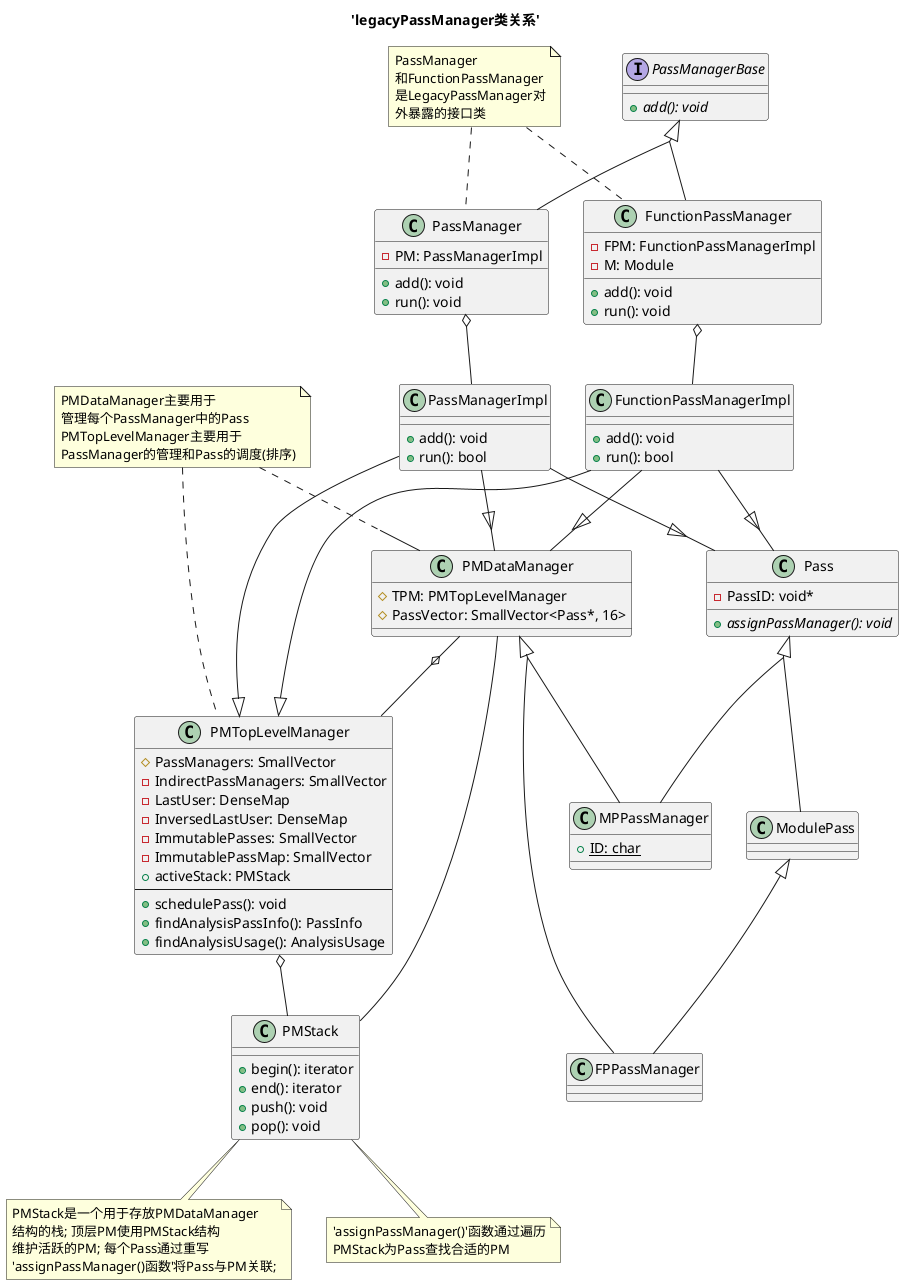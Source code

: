 @startuml

title 'legacyPassManager类关系'

skinparam groupInheritance 2

top to bottom direction

' 类定义

' Pass管理器抽象接口
interface PassManagerBase {
  {abstract} +add(): void
}

together {

  ' legacy PassManager管理FunctionPass
  class FunctionPassManager {
    + add(): void
    + run(): void
    - FPM: FunctionPassManagerImpl
    - M: Module
  }

  ' legacy PassManager管理ModulePassManager
  class PassManager {
    + add(): void
    + run(): void
    - PM: PassManagerImpl
  }

}

together {

  class PassManagerImpl {
    + add(): void
    + run(): bool
  }

  class FunctionPassManagerImpl {
    + add(): void
    + run(): bool
  }

}


' -----*------
together {

  class PMStack {
    + begin(): iterator
    + end(): iterator
    + push(): void
    + pop(): void
  }

  class PMDataManager {
    # TPM: PMTopLevelManager
    # PassVector: SmallVector<Pass*, 16>
  }

  class PMTopLevelManager {
    # PassManagers: SmallVector
    - IndirectPassManagers: SmallVector
    - LastUser: DenseMap
    - InversedLastUser: DenseMap
    - ImmutablePasses: SmallVector
    - ImmutablePassMap: SmallVector
    + activeStack: PMStack
    ----
    + schedulePass(): void
    + findAnalysisPassInfo(): PassInfo
    + findAnalysisUsage(): AnalysisUsage
  }

}

class Pass {
  - PassID: void*
  {abstract} + assignPassManager(): void
}

together {

  class ModulePass {

  }

  class FPPassManager {

  }

}

class MPPassManager {
  {static} + ID: char
}


' *****************
' ***** 类关系 *****
' *****************

' PassManagerBase类关系
PassManagerBase                     <|-down-                  PassManager
PassManagerBase                     <|-down-                  FunctionPassManager

' PassManager类关系
PassManager                         o-down-                   PassManagerImpl

' PassManagerImpl类关系
PassManagerImpl                     -down-|>                  PMTopLevelManager
PassManagerImpl                     -down-|>                  PMDataManager
PassManagerImpl                     -down-|>                  Pass

' FunctionPassManager类关系
FunctionPassManager                 o-down-                   FunctionPassManagerImpl

' FunctionPassManagerImpl类关系
FunctionPassManagerImpl             -down-|>                  PMTopLevelManager
FunctionPassManagerImpl             -down-|>                  PMDataManager
FunctionPassManagerImpl             -down-|>                  Pass

' PMTopLevelManager类关系
PMTopLevelManager                   o-down-                   PMStack

' PMDataManager类关系
PMDataManager                       -                         PMStack

' PMTopLevelManager与PMDataManager之间的关系
PMDataManager                       o-down-                   PMTopLevelManager

' ModulePass类关系
ModulePass                          -up-|>                    Pass

' FPPassManager类关系
FPPassManager                       -up-|>                    PMDataManager
FPPassManager                       -up-|>                    ModulePass

' MPPassManger类关系
MPPassManager                       -up-|>                    Pass
MPPassManager                       -up-|>                    PMDataManager

' ***** 注释 *****
note "PassManager\n和FunctionPassManager\n是LegacyPassManager对\n外暴露的接口类" as export_interface

note "PMDataManager主要用于\n管理每个PassManager中的Pass\nPMTopLevelManager主要用于\nPassManager的管理和Pass的调度(排序)" as pm_effect

note "PMStack是一个用于存放PMDataManager\n结构的栈; 顶层PM使用PMStack结构\n维护活跃的PM; 每个Pass通过重写\n'assignPassManager()函数'将Pass与PM关联;" as pmstack_spec_0
note "'assignPassManager()'函数通过遍历\nPMStack为Pass查找合适的PM" as pmstack_spec_1

' ***** 注释 *****
PassManager                       .up.                        export_interface
FunctionPassManager               .up.                        export_interface

PMDataManager                     .up.                        pm_effect
PMTopLevelManager                 .up.                        pm_effect

PMStack                           ..                          pmstack_spec_0
PMStack                           ..                          pmstack_spec_1

@enduml